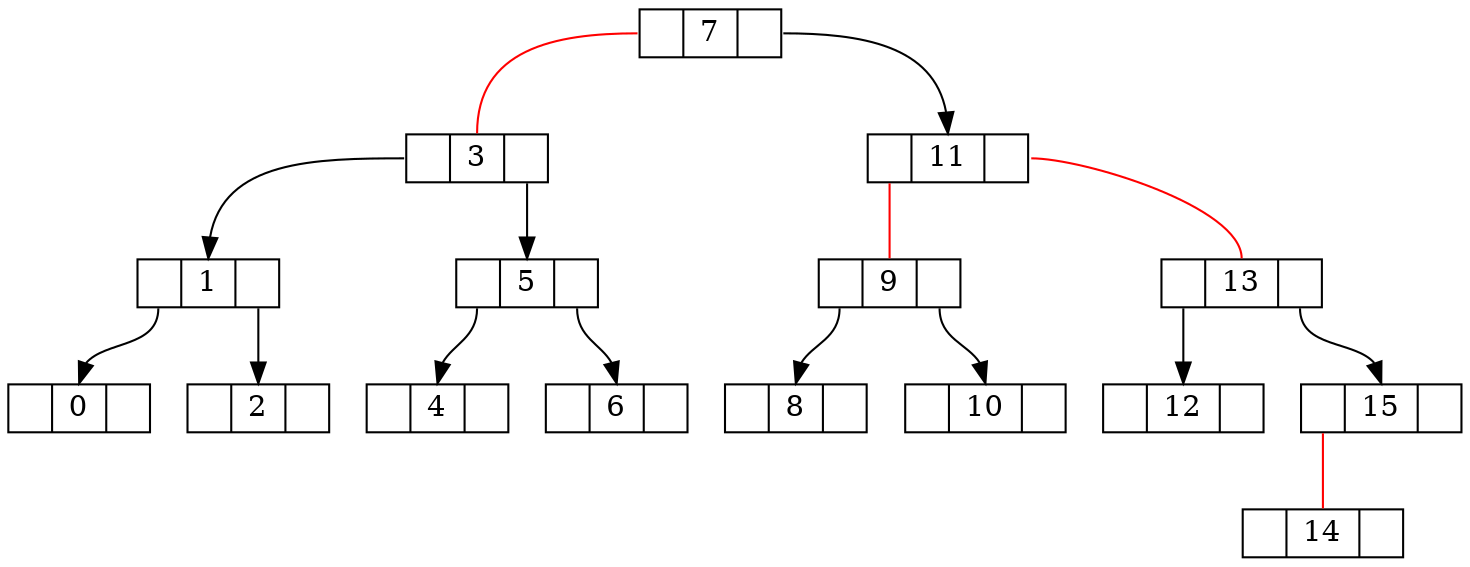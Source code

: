 digraph g {
 node [shape = record,height=.1];
 node1[label = "<f0> |<f1> 7|<f2> "];
 node2[label = "<f0> |<f1> 3|<f2> "];
 node3[label = "<f0> |<f1> 11|<f2> "];
 node4[label = "<f0> |<f1> 1|<f2> "];
 node5[label = "<f0> |<f1> 5|<f2> "];
 node6[label = "<f0> |<f1> 9|<f2> "];
 node7[label = "<f0> |<f1> 13|<f2> "];
 node8[label = "<f0> |<f1> 0|<f2> "];
 node9[label = "<f0> |<f1> 2|<f2> "];
 node10[label = "<f0> |<f1> 4|<f2> "];
 node11[label = "<f0> |<f1> 6|<f2> "];
 node12[label = "<f0> |<f1> 8|<f2> "];
 node13[label = "<f0> |<f1> 10|<f2> "];
 node14[label = "<f0> |<f1> 12|<f2> "];
 node15[label = "<f0> |<f1> 15|<f2> "];
 node16[label = "<f0> |<f1> 14|<f2> "];
        
 "node1":f0:w -> "node2":f1:n[color = red,arrowhead = none];
 "node1":f2:e -> "node3":f1:n;
 "node2":f0:w -> "node4":f1:n;
 "node2":f2:s -> "node5":f1:n;
 "node3":f0:s -> "node6":f1:n[color = red,arrowhead = none];
 "node3":f2:e -> "node7":f1:n[color = red,arrowhead = none];
 "node4":f0:s -> "node8":f1:n;
 "node4":f2:s -> "node9":f1:n;
 "node5":f0:s -> "node10":f1:n;
 "node5":f2:s -> "node11":f1:n;
 "node6":f0:s -> "node12":f1:n;
 "node6":f2:s -> "node13":f1:n;
 "node7":f0:s -> "node14":f1:n;
 "node7":f2:s -> "node15":f1:n;
 "node15":f0:s -> "node16":f1:n[color = red,arrowhead = none];
 }